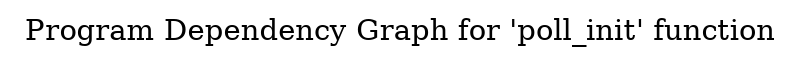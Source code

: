 digraph "Program Dependency Graph for 'poll_init' function" {
	label="Program Dependency Graph for 'poll_init' function";

}
